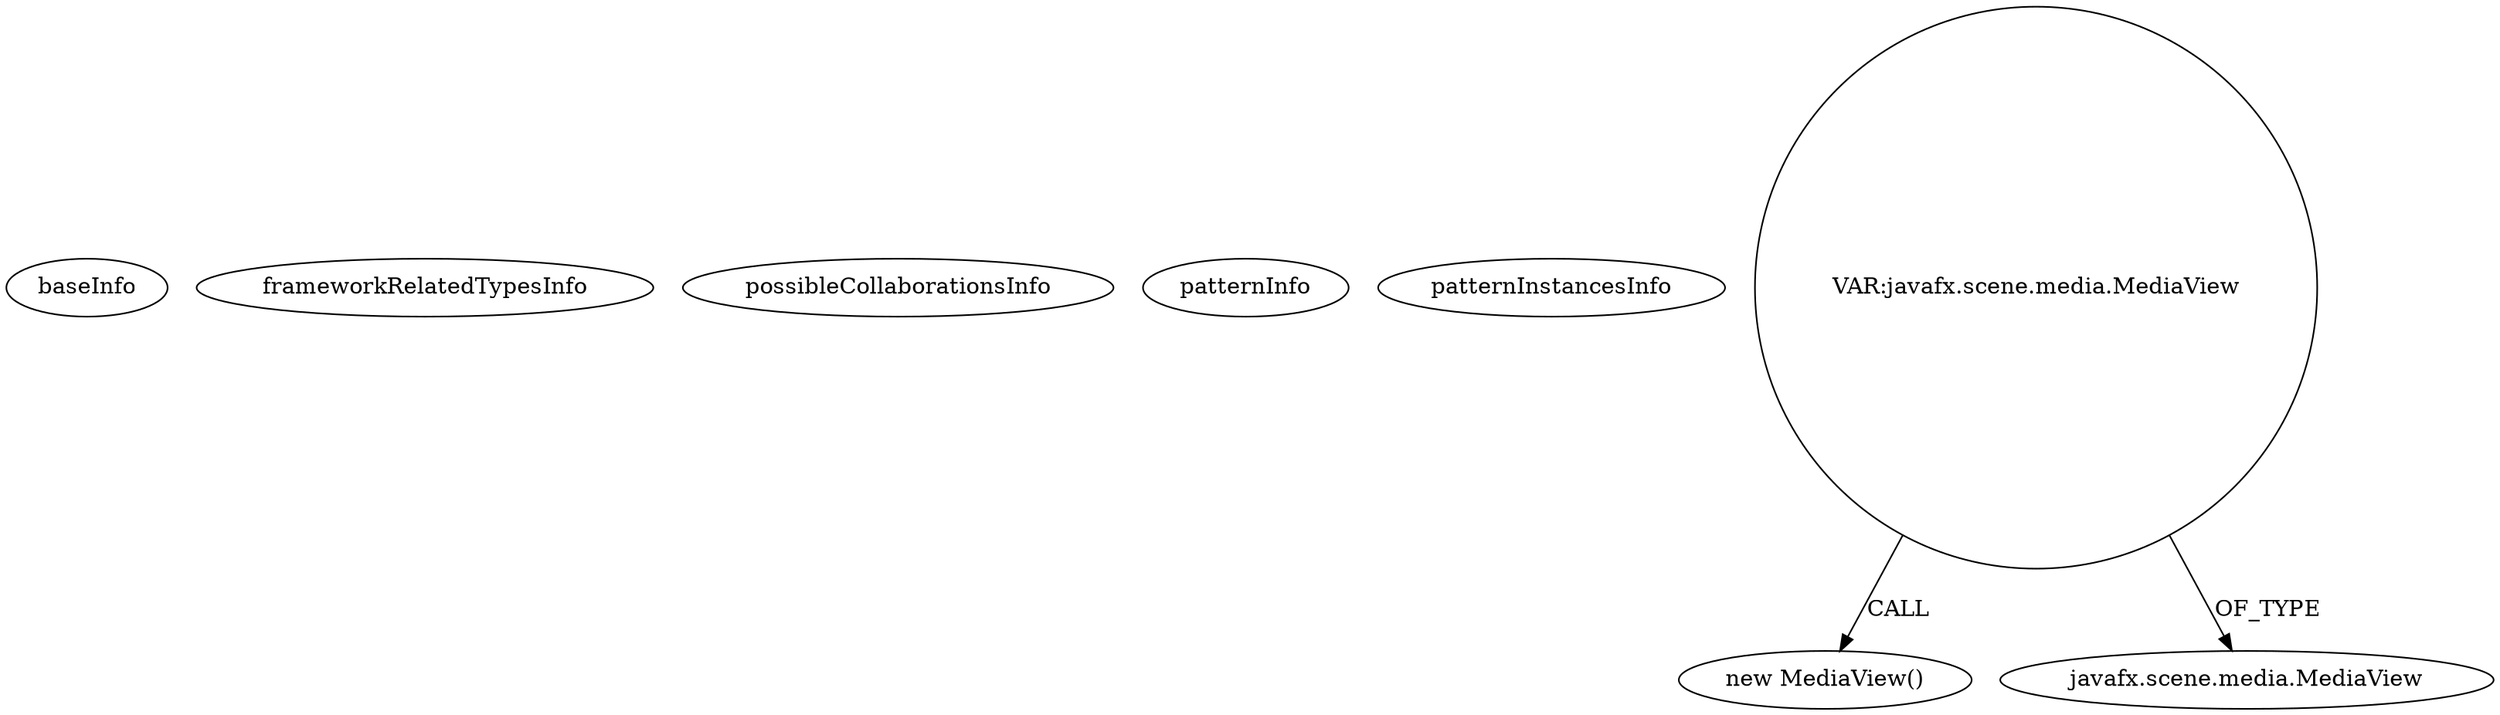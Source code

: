 digraph {
baseInfo[graphId=4491,category="pattern",isAnonymous=false,possibleRelation=false]
frameworkRelatedTypesInfo[]
possibleCollaborationsInfo[]
patternInfo[frequency=2.0,patternRootClient=null]
patternInstancesInfo[0="miamidade-spook-detector~/miamidade-spook-detector/spook-detector-master/src/gov/miamidade/mediaviewer/MediaViewerPane.java~MediaViewerPane~3628",1="guigarage-mastering-javafx-controls~/guigarage-mastering-javafx-controls/mastering-javafx-controls-master/src/main/java/com/guigarage/chapter7/MediaViewDemo.java~MediaViewDemo~2898"]
11[label="new MediaView()",vertexType="CONSTRUCTOR_CALL",isFrameworkType=false]
12[label="VAR:javafx.scene.media.MediaView",vertexType="VARIABLE_EXPRESION",isFrameworkType=false,shape=circle]
13[label="javafx.scene.media.MediaView",vertexType="FRAMEWORK_CLASS_TYPE",isFrameworkType=false]
12->11[label="CALL"]
12->13[label="OF_TYPE"]
}
